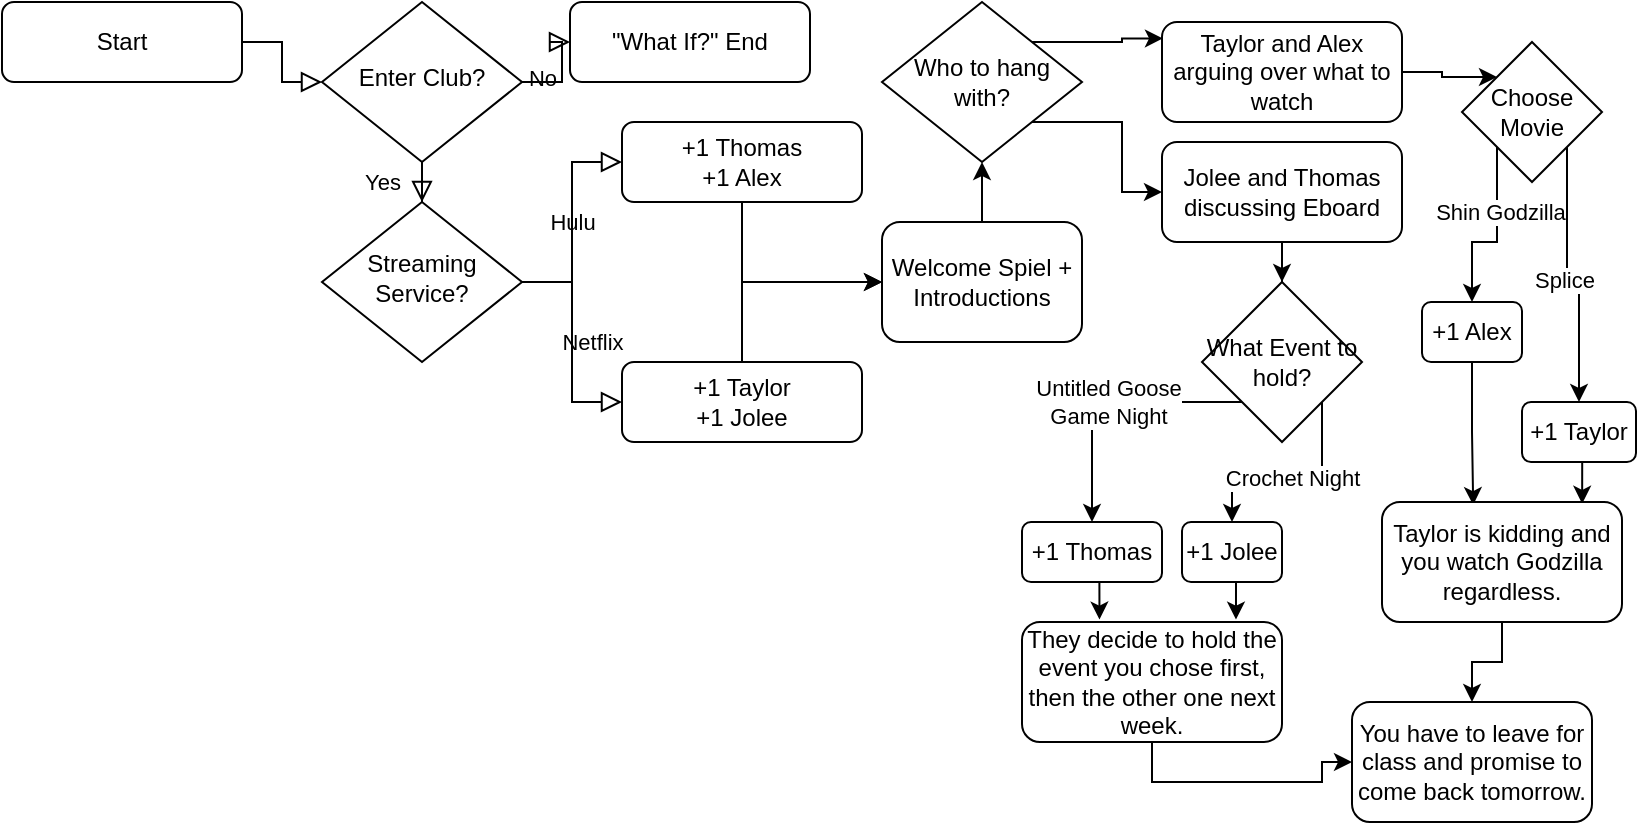 <mxfile version="14.3.0" type="github">
  <diagram id="C5RBs43oDa-KdzZeNtuy" name="Page-1">
    <mxGraphModel dx="624" dy="566" grid="1" gridSize="10" guides="1" tooltips="1" connect="1" arrows="1" fold="1" page="1" pageScale="1" pageWidth="827" pageHeight="1169" math="0" shadow="0">
      <root>
        <mxCell id="WIyWlLk6GJQsqaUBKTNV-0" />
        <mxCell id="WIyWlLk6GJQsqaUBKTNV-1" parent="WIyWlLk6GJQsqaUBKTNV-0" />
        <mxCell id="WIyWlLk6GJQsqaUBKTNV-2" value="" style="rounded=0;html=1;jettySize=auto;orthogonalLoop=1;fontSize=11;endArrow=block;endFill=0;endSize=8;strokeWidth=1;shadow=0;labelBackgroundColor=none;edgeStyle=orthogonalEdgeStyle;" parent="WIyWlLk6GJQsqaUBKTNV-1" source="WIyWlLk6GJQsqaUBKTNV-3" target="WIyWlLk6GJQsqaUBKTNV-6" edge="1">
          <mxGeometry relative="1" as="geometry" />
        </mxCell>
        <mxCell id="WIyWlLk6GJQsqaUBKTNV-3" value="Start" style="rounded=1;whiteSpace=wrap;html=1;fontSize=12;glass=0;strokeWidth=1;shadow=0;" parent="WIyWlLk6GJQsqaUBKTNV-1" vertex="1">
          <mxGeometry x="10" y="10" width="120" height="40" as="geometry" />
        </mxCell>
        <mxCell id="WIyWlLk6GJQsqaUBKTNV-4" value="Yes" style="rounded=0;html=1;jettySize=auto;orthogonalLoop=1;fontSize=11;endArrow=block;endFill=0;endSize=8;strokeWidth=1;shadow=0;labelBackgroundColor=none;edgeStyle=orthogonalEdgeStyle;" parent="WIyWlLk6GJQsqaUBKTNV-1" source="WIyWlLk6GJQsqaUBKTNV-6" target="WIyWlLk6GJQsqaUBKTNV-10" edge="1">
          <mxGeometry y="20" relative="1" as="geometry">
            <mxPoint as="offset" />
          </mxGeometry>
        </mxCell>
        <mxCell id="WIyWlLk6GJQsqaUBKTNV-5" value="No" style="edgeStyle=orthogonalEdgeStyle;rounded=0;html=1;jettySize=auto;orthogonalLoop=1;fontSize=11;endArrow=block;endFill=0;endSize=8;strokeWidth=1;shadow=0;labelBackgroundColor=none;" parent="WIyWlLk6GJQsqaUBKTNV-1" source="WIyWlLk6GJQsqaUBKTNV-6" target="WIyWlLk6GJQsqaUBKTNV-7" edge="1">
          <mxGeometry y="10" relative="1" as="geometry">
            <mxPoint as="offset" />
          </mxGeometry>
        </mxCell>
        <mxCell id="WIyWlLk6GJQsqaUBKTNV-6" value="Enter Club?" style="rhombus;whiteSpace=wrap;html=1;shadow=0;fontFamily=Helvetica;fontSize=12;align=center;strokeWidth=1;spacing=6;spacingTop=-4;" parent="WIyWlLk6GJQsqaUBKTNV-1" vertex="1">
          <mxGeometry x="170" y="10" width="100" height="80" as="geometry" />
        </mxCell>
        <mxCell id="WIyWlLk6GJQsqaUBKTNV-7" value="&quot;What If?&quot; End" style="rounded=1;whiteSpace=wrap;html=1;fontSize=12;glass=0;strokeWidth=1;shadow=0;" parent="WIyWlLk6GJQsqaUBKTNV-1" vertex="1">
          <mxGeometry x="294" y="10" width="120" height="40" as="geometry" />
        </mxCell>
        <mxCell id="WIyWlLk6GJQsqaUBKTNV-8" value="&lt;div&gt;Hulu&lt;/div&gt;" style="rounded=0;html=1;jettySize=auto;orthogonalLoop=1;fontSize=11;endArrow=block;endFill=0;endSize=8;strokeWidth=1;shadow=0;labelBackgroundColor=none;edgeStyle=orthogonalEdgeStyle;" parent="WIyWlLk6GJQsqaUBKTNV-1" source="WIyWlLk6GJQsqaUBKTNV-10" target="WIyWlLk6GJQsqaUBKTNV-11" edge="1">
          <mxGeometry x="0.001" relative="1" as="geometry">
            <mxPoint as="offset" />
          </mxGeometry>
        </mxCell>
        <mxCell id="WIyWlLk6GJQsqaUBKTNV-9" value="Netflix" style="edgeStyle=orthogonalEdgeStyle;rounded=0;html=1;jettySize=auto;orthogonalLoop=1;fontSize=11;endArrow=block;endFill=0;endSize=8;strokeWidth=1;shadow=0;labelBackgroundColor=none;" parent="WIyWlLk6GJQsqaUBKTNV-1" source="WIyWlLk6GJQsqaUBKTNV-10" target="WIyWlLk6GJQsqaUBKTNV-12" edge="1">
          <mxGeometry y="10" relative="1" as="geometry">
            <mxPoint as="offset" />
          </mxGeometry>
        </mxCell>
        <mxCell id="WIyWlLk6GJQsqaUBKTNV-10" value="Streaming Service?" style="rhombus;whiteSpace=wrap;html=1;shadow=0;fontFamily=Helvetica;fontSize=12;align=center;strokeWidth=1;spacing=6;spacingTop=-4;" parent="WIyWlLk6GJQsqaUBKTNV-1" vertex="1">
          <mxGeometry x="170" y="110" width="100" height="80" as="geometry" />
        </mxCell>
        <mxCell id="7niTW8Xgemr1H40Gm-u1-4" style="edgeStyle=orthogonalEdgeStyle;rounded=0;orthogonalLoop=1;jettySize=auto;html=1;exitX=0.5;exitY=1;exitDx=0;exitDy=0;entryX=0;entryY=0.5;entryDx=0;entryDy=0;" edge="1" parent="WIyWlLk6GJQsqaUBKTNV-1" source="WIyWlLk6GJQsqaUBKTNV-11" target="7niTW8Xgemr1H40Gm-u1-2">
          <mxGeometry relative="1" as="geometry">
            <mxPoint x="460" y="120" as="targetPoint" />
          </mxGeometry>
        </mxCell>
        <mxCell id="WIyWlLk6GJQsqaUBKTNV-11" value="+1 Thomas&lt;br&gt;+1 Alex" style="rounded=1;whiteSpace=wrap;html=1;fontSize=12;glass=0;strokeWidth=1;shadow=0;" parent="WIyWlLk6GJQsqaUBKTNV-1" vertex="1">
          <mxGeometry x="320" y="70" width="120" height="40" as="geometry" />
        </mxCell>
        <mxCell id="7niTW8Xgemr1H40Gm-u1-5" style="edgeStyle=orthogonalEdgeStyle;rounded=0;orthogonalLoop=1;jettySize=auto;html=1;exitX=0.5;exitY=0;exitDx=0;exitDy=0;entryX=0;entryY=0.5;entryDx=0;entryDy=0;" edge="1" parent="WIyWlLk6GJQsqaUBKTNV-1" source="WIyWlLk6GJQsqaUBKTNV-12" target="7niTW8Xgemr1H40Gm-u1-2">
          <mxGeometry relative="1" as="geometry" />
        </mxCell>
        <mxCell id="WIyWlLk6GJQsqaUBKTNV-12" value="+1 Taylor &lt;br&gt;+1 Jolee" style="rounded=1;whiteSpace=wrap;html=1;fontSize=12;glass=0;strokeWidth=1;shadow=0;" parent="WIyWlLk6GJQsqaUBKTNV-1" vertex="1">
          <mxGeometry x="320" y="190" width="120" height="40" as="geometry" />
        </mxCell>
        <mxCell id="7niTW8Xgemr1H40Gm-u1-10" style="edgeStyle=orthogonalEdgeStyle;rounded=0;orthogonalLoop=1;jettySize=auto;html=1;exitX=0.5;exitY=0;exitDx=0;exitDy=0;entryX=0.5;entryY=1;entryDx=0;entryDy=0;" edge="1" parent="WIyWlLk6GJQsqaUBKTNV-1" source="7niTW8Xgemr1H40Gm-u1-2" target="7niTW8Xgemr1H40Gm-u1-9">
          <mxGeometry relative="1" as="geometry" />
        </mxCell>
        <mxCell id="7niTW8Xgemr1H40Gm-u1-2" value="Welcome Spiel + Introductions" style="rounded=1;whiteSpace=wrap;html=1;" vertex="1" parent="WIyWlLk6GJQsqaUBKTNV-1">
          <mxGeometry x="450" y="120" width="100" height="60" as="geometry" />
        </mxCell>
        <mxCell id="7niTW8Xgemr1H40Gm-u1-14" style="edgeStyle=orthogonalEdgeStyle;rounded=0;orthogonalLoop=1;jettySize=auto;html=1;exitX=1;exitY=0;exitDx=0;exitDy=0;entryX=0.004;entryY=0.164;entryDx=0;entryDy=0;entryPerimeter=0;" edge="1" parent="WIyWlLk6GJQsqaUBKTNV-1" source="7niTW8Xgemr1H40Gm-u1-9" target="7niTW8Xgemr1H40Gm-u1-11">
          <mxGeometry relative="1" as="geometry">
            <mxPoint x="560" y="29.862" as="targetPoint" />
          </mxGeometry>
        </mxCell>
        <mxCell id="7niTW8Xgemr1H40Gm-u1-16" style="edgeStyle=orthogonalEdgeStyle;rounded=0;orthogonalLoop=1;jettySize=auto;html=1;exitX=1;exitY=1;exitDx=0;exitDy=0;entryX=0;entryY=0.5;entryDx=0;entryDy=0;" edge="1" parent="WIyWlLk6GJQsqaUBKTNV-1" source="7niTW8Xgemr1H40Gm-u1-9" target="7niTW8Xgemr1H40Gm-u1-12">
          <mxGeometry relative="1" as="geometry" />
        </mxCell>
        <mxCell id="7niTW8Xgemr1H40Gm-u1-9" value="Who to hang with?" style="rhombus;whiteSpace=wrap;html=1;" vertex="1" parent="WIyWlLk6GJQsqaUBKTNV-1">
          <mxGeometry x="450" y="10" width="100" height="80" as="geometry" />
        </mxCell>
        <mxCell id="7niTW8Xgemr1H40Gm-u1-18" style="edgeStyle=orthogonalEdgeStyle;rounded=0;orthogonalLoop=1;jettySize=auto;html=1;exitX=1;exitY=0.5;exitDx=0;exitDy=0;entryX=0;entryY=0;entryDx=0;entryDy=0;" edge="1" parent="WIyWlLk6GJQsqaUBKTNV-1" source="7niTW8Xgemr1H40Gm-u1-11" target="7niTW8Xgemr1H40Gm-u1-17">
          <mxGeometry relative="1" as="geometry" />
        </mxCell>
        <mxCell id="7niTW8Xgemr1H40Gm-u1-11" value="Taylor and Alex arguing over what to watch" style="rounded=1;whiteSpace=wrap;html=1;" vertex="1" parent="WIyWlLk6GJQsqaUBKTNV-1">
          <mxGeometry x="590" y="20" width="120" height="50" as="geometry" />
        </mxCell>
        <mxCell id="7niTW8Xgemr1H40Gm-u1-26" style="edgeStyle=orthogonalEdgeStyle;rounded=0;orthogonalLoop=1;jettySize=auto;html=1;exitX=0.5;exitY=1;exitDx=0;exitDy=0;" edge="1" parent="WIyWlLk6GJQsqaUBKTNV-1" source="7niTW8Xgemr1H40Gm-u1-12" target="7niTW8Xgemr1H40Gm-u1-25">
          <mxGeometry relative="1" as="geometry" />
        </mxCell>
        <mxCell id="7niTW8Xgemr1H40Gm-u1-12" value="Jolee and Thomas discussing Eboard" style="rounded=1;whiteSpace=wrap;html=1;" vertex="1" parent="WIyWlLk6GJQsqaUBKTNV-1">
          <mxGeometry x="590" y="80" width="120" height="50" as="geometry" />
        </mxCell>
        <mxCell id="7niTW8Xgemr1H40Gm-u1-21" style="edgeStyle=orthogonalEdgeStyle;rounded=0;orthogonalLoop=1;jettySize=auto;html=1;exitX=1;exitY=1;exitDx=0;exitDy=0;entryX=0.5;entryY=0;entryDx=0;entryDy=0;" edge="1" parent="WIyWlLk6GJQsqaUBKTNV-1" source="7niTW8Xgemr1H40Gm-u1-17" target="7niTW8Xgemr1H40Gm-u1-19">
          <mxGeometry relative="1" as="geometry" />
        </mxCell>
        <mxCell id="7niTW8Xgemr1H40Gm-u1-24" value="Splice" style="edgeLabel;html=1;align=center;verticalAlign=middle;resizable=0;points=[];" vertex="1" connectable="0" parent="7niTW8Xgemr1H40Gm-u1-21">
          <mxGeometry x="-0.001" y="-2" relative="1" as="geometry">
            <mxPoint as="offset" />
          </mxGeometry>
        </mxCell>
        <mxCell id="7niTW8Xgemr1H40Gm-u1-22" style="edgeStyle=orthogonalEdgeStyle;rounded=0;orthogonalLoop=1;jettySize=auto;html=1;exitX=0;exitY=1;exitDx=0;exitDy=0;entryX=0.5;entryY=0;entryDx=0;entryDy=0;" edge="1" parent="WIyWlLk6GJQsqaUBKTNV-1" source="7niTW8Xgemr1H40Gm-u1-17" target="7niTW8Xgemr1H40Gm-u1-20">
          <mxGeometry relative="1" as="geometry" />
        </mxCell>
        <mxCell id="7niTW8Xgemr1H40Gm-u1-23" value="Shin Godzilla" style="edgeLabel;html=1;align=center;verticalAlign=middle;resizable=0;points=[];" vertex="1" connectable="0" parent="7niTW8Xgemr1H40Gm-u1-22">
          <mxGeometry x="-0.284" y="1" relative="1" as="geometry">
            <mxPoint as="offset" />
          </mxGeometry>
        </mxCell>
        <mxCell id="7niTW8Xgemr1H40Gm-u1-17" value="Choose Movie" style="rhombus;whiteSpace=wrap;html=1;" vertex="1" parent="WIyWlLk6GJQsqaUBKTNV-1">
          <mxGeometry x="740" y="30" width="70" height="70" as="geometry" />
        </mxCell>
        <mxCell id="7niTW8Xgemr1H40Gm-u1-41" style="edgeStyle=orthogonalEdgeStyle;rounded=0;orthogonalLoop=1;jettySize=auto;html=1;exitX=0.5;exitY=1;exitDx=0;exitDy=0;entryX=0.834;entryY=0.015;entryDx=0;entryDy=0;entryPerimeter=0;" edge="1" parent="WIyWlLk6GJQsqaUBKTNV-1" source="7niTW8Xgemr1H40Gm-u1-19" target="7niTW8Xgemr1H40Gm-u1-39">
          <mxGeometry relative="1" as="geometry" />
        </mxCell>
        <mxCell id="7niTW8Xgemr1H40Gm-u1-19" value="+1 Taylor" style="rounded=1;whiteSpace=wrap;html=1;" vertex="1" parent="WIyWlLk6GJQsqaUBKTNV-1">
          <mxGeometry x="770" y="210" width="57" height="30" as="geometry" />
        </mxCell>
        <mxCell id="7niTW8Xgemr1H40Gm-u1-40" style="edgeStyle=orthogonalEdgeStyle;rounded=0;orthogonalLoop=1;jettySize=auto;html=1;exitX=0.5;exitY=1;exitDx=0;exitDy=0;entryX=0.38;entryY=0.026;entryDx=0;entryDy=0;entryPerimeter=0;" edge="1" parent="WIyWlLk6GJQsqaUBKTNV-1" source="7niTW8Xgemr1H40Gm-u1-20" target="7niTW8Xgemr1H40Gm-u1-39">
          <mxGeometry relative="1" as="geometry" />
        </mxCell>
        <mxCell id="7niTW8Xgemr1H40Gm-u1-20" value="+1 Alex" style="rounded=1;whiteSpace=wrap;html=1;" vertex="1" parent="WIyWlLk6GJQsqaUBKTNV-1">
          <mxGeometry x="720" y="160" width="50" height="30" as="geometry" />
        </mxCell>
        <mxCell id="7niTW8Xgemr1H40Gm-u1-35" value="Untitled Goose&lt;br&gt;Game Night" style="edgeStyle=orthogonalEdgeStyle;rounded=0;orthogonalLoop=1;jettySize=auto;html=1;exitX=0;exitY=1;exitDx=0;exitDy=0;entryX=0.5;entryY=0;entryDx=0;entryDy=0;" edge="1" parent="WIyWlLk6GJQsqaUBKTNV-1" source="7niTW8Xgemr1H40Gm-u1-25" target="7niTW8Xgemr1H40Gm-u1-27">
          <mxGeometry relative="1" as="geometry" />
        </mxCell>
        <mxCell id="7niTW8Xgemr1H40Gm-u1-36" style="edgeStyle=orthogonalEdgeStyle;rounded=0;orthogonalLoop=1;jettySize=auto;html=1;exitX=1;exitY=1;exitDx=0;exitDy=0;entryX=0.5;entryY=0;entryDx=0;entryDy=0;" edge="1" parent="WIyWlLk6GJQsqaUBKTNV-1" source="7niTW8Xgemr1H40Gm-u1-25" target="7niTW8Xgemr1H40Gm-u1-28">
          <mxGeometry relative="1" as="geometry" />
        </mxCell>
        <mxCell id="7niTW8Xgemr1H40Gm-u1-38" value="Crochet Night" style="edgeLabel;html=1;align=center;verticalAlign=middle;resizable=0;points=[];" vertex="1" connectable="0" parent="7niTW8Xgemr1H40Gm-u1-36">
          <mxGeometry x="0.055" y="-2" relative="1" as="geometry">
            <mxPoint as="offset" />
          </mxGeometry>
        </mxCell>
        <mxCell id="7niTW8Xgemr1H40Gm-u1-25" value="What Event to hold?" style="rhombus;whiteSpace=wrap;html=1;" vertex="1" parent="WIyWlLk6GJQsqaUBKTNV-1">
          <mxGeometry x="610" y="150" width="80" height="80" as="geometry" />
        </mxCell>
        <mxCell id="7niTW8Xgemr1H40Gm-u1-43" style="edgeStyle=orthogonalEdgeStyle;rounded=0;orthogonalLoop=1;jettySize=auto;html=1;exitX=0.5;exitY=1;exitDx=0;exitDy=0;entryX=0.298;entryY=-0.02;entryDx=0;entryDy=0;entryPerimeter=0;" edge="1" parent="WIyWlLk6GJQsqaUBKTNV-1" source="7niTW8Xgemr1H40Gm-u1-27" target="7niTW8Xgemr1H40Gm-u1-42">
          <mxGeometry relative="1" as="geometry" />
        </mxCell>
        <mxCell id="7niTW8Xgemr1H40Gm-u1-27" value="+1 Thomas" style="rounded=1;whiteSpace=wrap;html=1;" vertex="1" parent="WIyWlLk6GJQsqaUBKTNV-1">
          <mxGeometry x="520" y="270" width="70" height="30" as="geometry" />
        </mxCell>
        <mxCell id="7niTW8Xgemr1H40Gm-u1-44" style="edgeStyle=orthogonalEdgeStyle;rounded=0;orthogonalLoop=1;jettySize=auto;html=1;exitX=0.5;exitY=1;exitDx=0;exitDy=0;entryX=0.823;entryY=-0.02;entryDx=0;entryDy=0;entryPerimeter=0;" edge="1" parent="WIyWlLk6GJQsqaUBKTNV-1" source="7niTW8Xgemr1H40Gm-u1-28" target="7niTW8Xgemr1H40Gm-u1-42">
          <mxGeometry relative="1" as="geometry" />
        </mxCell>
        <mxCell id="7niTW8Xgemr1H40Gm-u1-28" value="+1 Jolee" style="rounded=1;whiteSpace=wrap;html=1;" vertex="1" parent="WIyWlLk6GJQsqaUBKTNV-1">
          <mxGeometry x="600" y="270" width="50" height="30" as="geometry" />
        </mxCell>
        <mxCell id="7niTW8Xgemr1H40Gm-u1-47" style="edgeStyle=orthogonalEdgeStyle;rounded=0;orthogonalLoop=1;jettySize=auto;html=1;" edge="1" parent="WIyWlLk6GJQsqaUBKTNV-1" source="7niTW8Xgemr1H40Gm-u1-39" target="7niTW8Xgemr1H40Gm-u1-45">
          <mxGeometry relative="1" as="geometry" />
        </mxCell>
        <mxCell id="7niTW8Xgemr1H40Gm-u1-39" value="Taylor is kidding and you watch Godzilla regardless." style="rounded=1;whiteSpace=wrap;html=1;" vertex="1" parent="WIyWlLk6GJQsqaUBKTNV-1">
          <mxGeometry x="700" y="260" width="120" height="60" as="geometry" />
        </mxCell>
        <mxCell id="7niTW8Xgemr1H40Gm-u1-46" style="edgeStyle=orthogonalEdgeStyle;rounded=0;orthogonalLoop=1;jettySize=auto;html=1;exitX=0.5;exitY=1;exitDx=0;exitDy=0;" edge="1" parent="WIyWlLk6GJQsqaUBKTNV-1" source="7niTW8Xgemr1H40Gm-u1-42" target="7niTW8Xgemr1H40Gm-u1-45">
          <mxGeometry relative="1" as="geometry" />
        </mxCell>
        <mxCell id="7niTW8Xgemr1H40Gm-u1-42" value="They decide to hold the event you chose first, then the other one next week." style="rounded=1;whiteSpace=wrap;html=1;" vertex="1" parent="WIyWlLk6GJQsqaUBKTNV-1">
          <mxGeometry x="520" y="320" width="130" height="60" as="geometry" />
        </mxCell>
        <mxCell id="7niTW8Xgemr1H40Gm-u1-45" value="You have to leave for class and promise to come back tomorrow." style="rounded=1;whiteSpace=wrap;html=1;" vertex="1" parent="WIyWlLk6GJQsqaUBKTNV-1">
          <mxGeometry x="685" y="360" width="120" height="60" as="geometry" />
        </mxCell>
      </root>
    </mxGraphModel>
  </diagram>
</mxfile>
